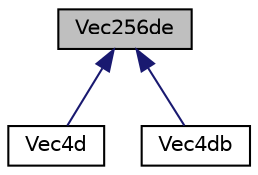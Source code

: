 digraph "Vec256de"
{
 // LATEX_PDF_SIZE
  edge [fontname="Helvetica",fontsize="10",labelfontname="Helvetica",labelfontsize="10"];
  node [fontname="Helvetica",fontsize="10",shape=record];
  Node1 [label="Vec256de",height=0.2,width=0.4,color="black", fillcolor="grey75", style="filled", fontcolor="black",tooltip=" "];
  Node1 -> Node2 [dir="back",color="midnightblue",fontsize="10",style="solid",fontname="Helvetica"];
  Node2 [label="Vec4d",height=0.2,width=0.4,color="black", fillcolor="white", style="filled",URL="$classVec4d.html",tooltip=" "];
  Node1 -> Node3 [dir="back",color="midnightblue",fontsize="10",style="solid",fontname="Helvetica"];
  Node3 [label="Vec4db",height=0.2,width=0.4,color="black", fillcolor="white", style="filled",URL="$classVec4db.html",tooltip=" "];
}
